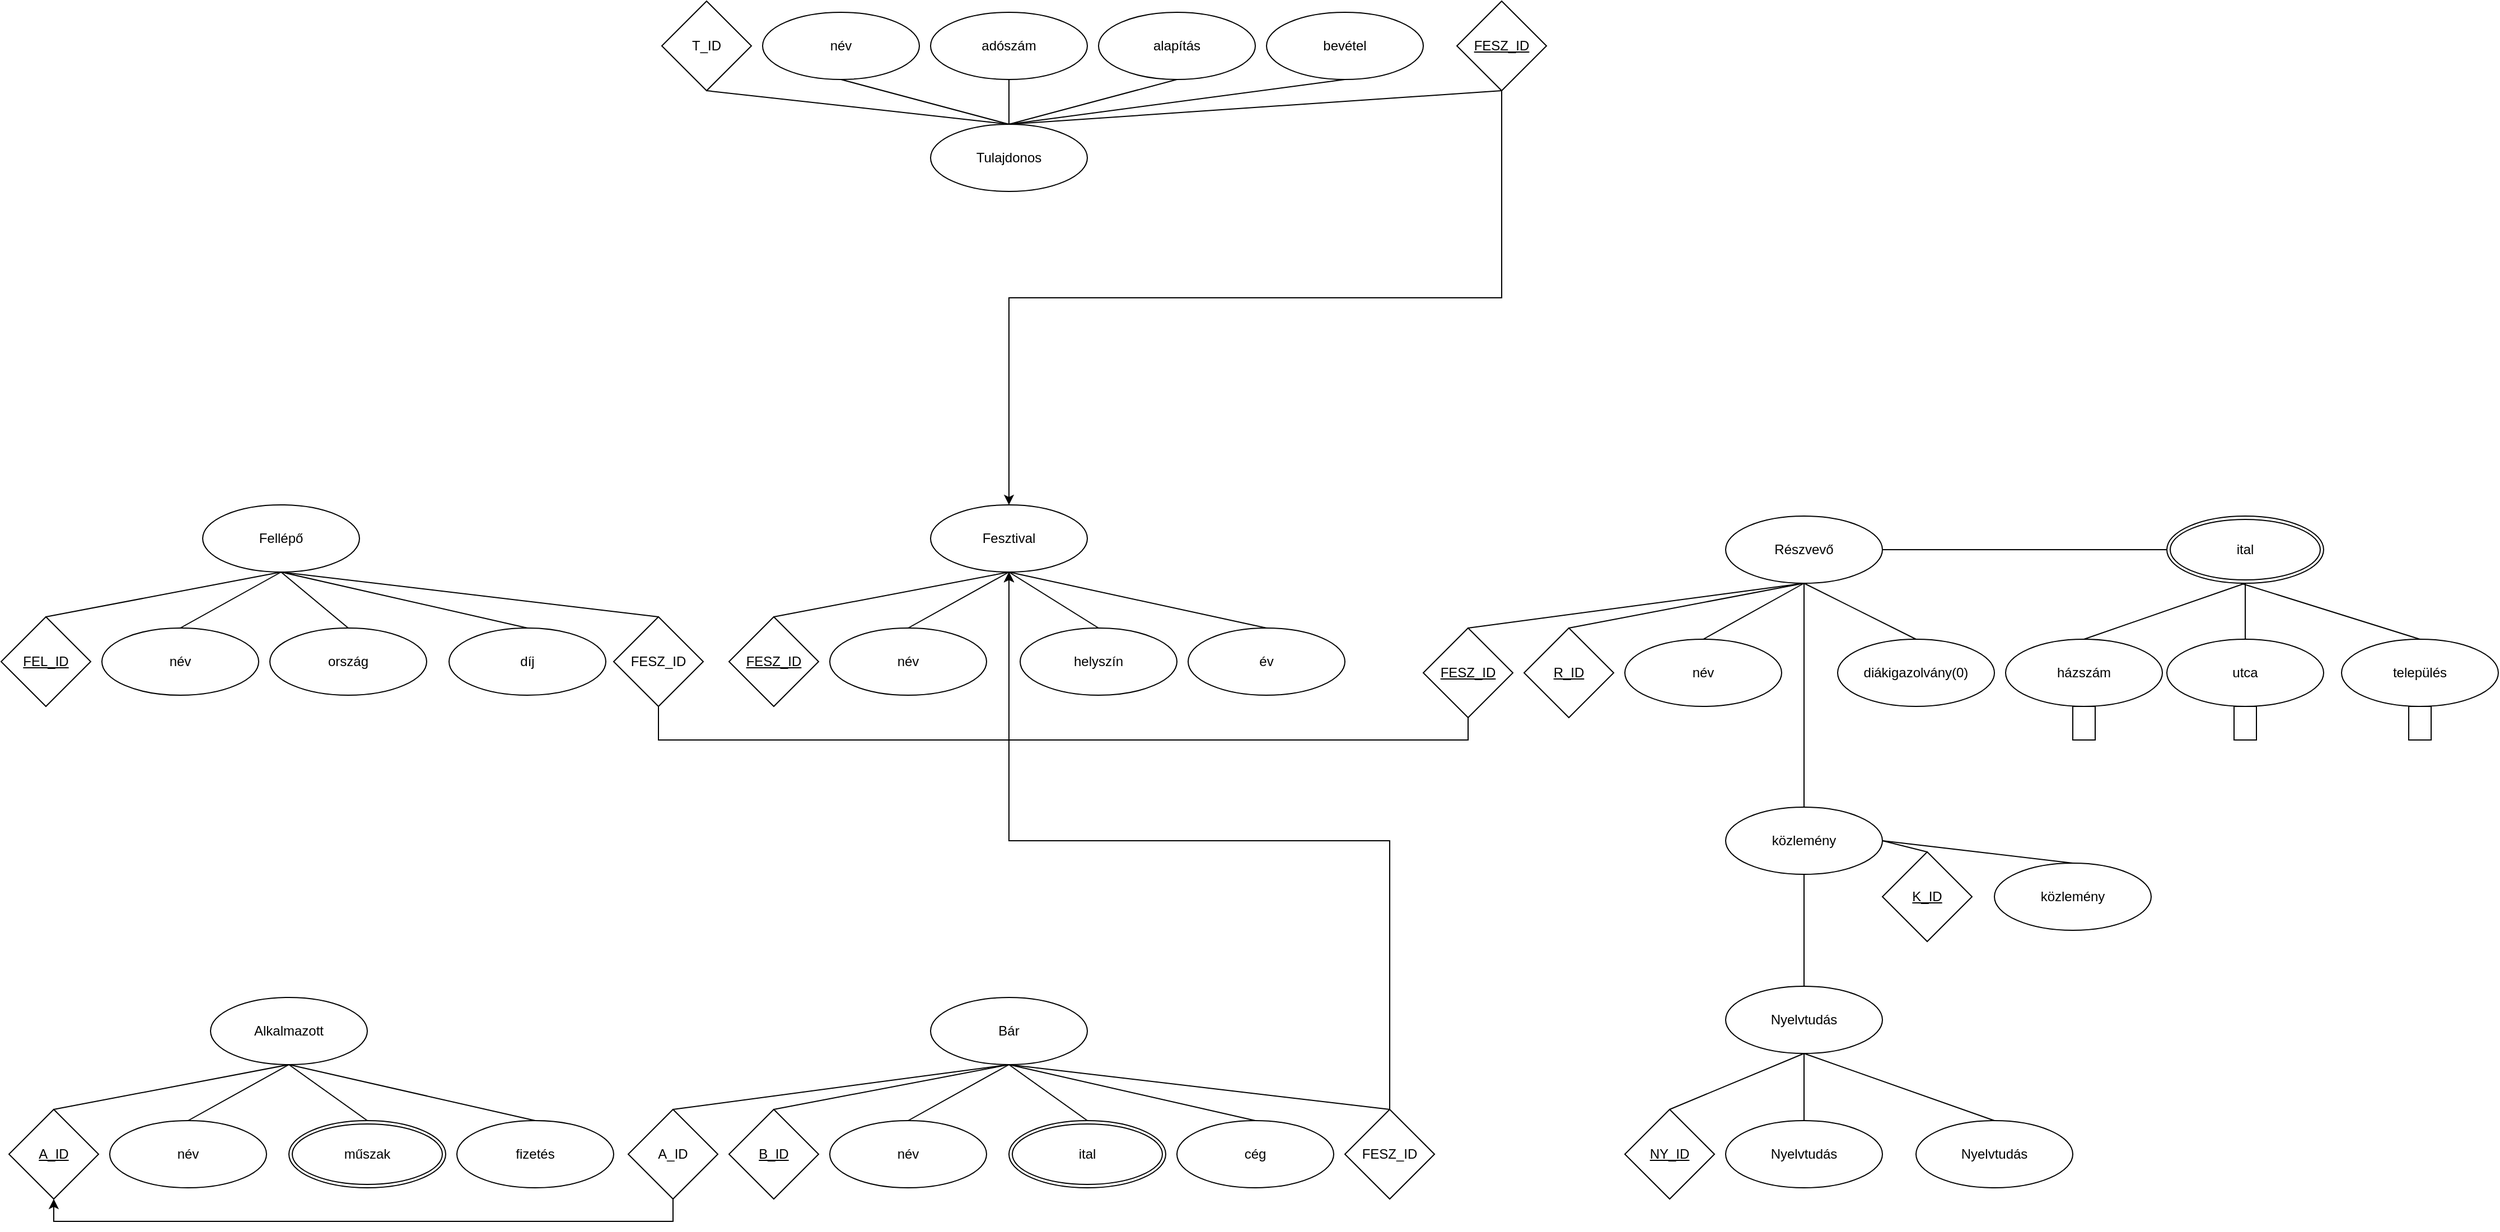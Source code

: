 <mxfile version="22.0.4" type="device">
  <diagram name="1 oldal" id="oMOHTNiDXLZ4Tq5TGuen">
    <mxGraphModel dx="3217" dy="2486" grid="1" gridSize="10" guides="1" tooltips="1" connect="1" arrows="1" fold="1" page="1" pageScale="1" pageWidth="827" pageHeight="1169" math="0" shadow="0">
      <root>
        <mxCell id="0" />
        <mxCell id="1" parent="0" />
        <mxCell id="49Yj8wFPE6s808hMDjLJ-2" value="Fesztival" style="ellipse;whiteSpace=wrap;html=1;" vertex="1" parent="1">
          <mxGeometry x="410" y="300" width="140" height="60" as="geometry" />
        </mxCell>
        <mxCell id="49Yj8wFPE6s808hMDjLJ-4" value="" style="endArrow=none;html=1;rounded=0;exitX=0.5;exitY=0;exitDx=0;exitDy=0;entryX=0.5;entryY=1;entryDx=0;entryDy=0;" edge="1" parent="1" source="49Yj8wFPE6s808hMDjLJ-15" target="49Yj8wFPE6s808hMDjLJ-2">
          <mxGeometry width="50" height="50" relative="1" as="geometry">
            <mxPoint x="270" y="400" as="sourcePoint" />
            <mxPoint x="510" y="560" as="targetPoint" />
          </mxGeometry>
        </mxCell>
        <mxCell id="49Yj8wFPE6s808hMDjLJ-6" value="" style="endArrow=none;html=1;rounded=0;exitX=0.5;exitY=0;exitDx=0;exitDy=0;entryX=0.5;entryY=1;entryDx=0;entryDy=0;" edge="1" parent="1" source="49Yj8wFPE6s808hMDjLJ-16" target="49Yj8wFPE6s808hMDjLJ-2">
          <mxGeometry width="50" height="50" relative="1" as="geometry">
            <mxPoint x="400" y="400" as="sourcePoint" />
            <mxPoint x="510" y="560" as="targetPoint" />
          </mxGeometry>
        </mxCell>
        <mxCell id="49Yj8wFPE6s808hMDjLJ-9" value="" style="endArrow=none;html=1;rounded=0;exitX=0.5;exitY=0;exitDx=0;exitDy=0;entryX=0.5;entryY=1;entryDx=0;entryDy=0;" edge="1" parent="1" source="49Yj8wFPE6s808hMDjLJ-17" target="49Yj8wFPE6s808hMDjLJ-2">
          <mxGeometry width="50" height="50" relative="1" as="geometry">
            <mxPoint x="530" y="400" as="sourcePoint" />
            <mxPoint x="510" y="560" as="targetPoint" />
          </mxGeometry>
        </mxCell>
        <mxCell id="49Yj8wFPE6s808hMDjLJ-11" value="" style="endArrow=none;html=1;rounded=0;exitX=0.5;exitY=0;exitDx=0;exitDy=0;entryX=0.5;entryY=1;entryDx=0;entryDy=0;" edge="1" parent="1" source="49Yj8wFPE6s808hMDjLJ-18" target="49Yj8wFPE6s808hMDjLJ-2">
          <mxGeometry width="50" height="50" relative="1" as="geometry">
            <mxPoint x="660" y="400" as="sourcePoint" />
            <mxPoint x="510" y="560" as="targetPoint" />
          </mxGeometry>
        </mxCell>
        <mxCell id="49Yj8wFPE6s808hMDjLJ-15" value="&lt;u&gt;FESZ_ID&lt;/u&gt;" style="rhombus;whiteSpace=wrap;html=1;" vertex="1" parent="1">
          <mxGeometry x="230" y="400" width="80" height="80" as="geometry" />
        </mxCell>
        <mxCell id="49Yj8wFPE6s808hMDjLJ-16" value="név" style="ellipse;whiteSpace=wrap;html=1;" vertex="1" parent="1">
          <mxGeometry x="320" y="410" width="140" height="60" as="geometry" />
        </mxCell>
        <mxCell id="49Yj8wFPE6s808hMDjLJ-17" value="helyszín" style="ellipse;whiteSpace=wrap;html=1;" vertex="1" parent="1">
          <mxGeometry x="490" y="410" width="140" height="60" as="geometry" />
        </mxCell>
        <mxCell id="49Yj8wFPE6s808hMDjLJ-18" value="év" style="ellipse;whiteSpace=wrap;html=1;" vertex="1" parent="1">
          <mxGeometry x="640" y="410" width="140" height="60" as="geometry" />
        </mxCell>
        <mxCell id="49Yj8wFPE6s808hMDjLJ-19" value="Fellépő" style="ellipse;whiteSpace=wrap;html=1;" vertex="1" parent="1">
          <mxGeometry x="-240" y="300" width="140" height="60" as="geometry" />
        </mxCell>
        <mxCell id="49Yj8wFPE6s808hMDjLJ-20" value="" style="endArrow=none;html=1;rounded=0;exitX=0.5;exitY=0;exitDx=0;exitDy=0;entryX=0.5;entryY=1;entryDx=0;entryDy=0;" edge="1" parent="1" source="49Yj8wFPE6s808hMDjLJ-24" target="49Yj8wFPE6s808hMDjLJ-19">
          <mxGeometry width="50" height="50" relative="1" as="geometry">
            <mxPoint x="-380" y="400" as="sourcePoint" />
            <mxPoint x="-140" y="560" as="targetPoint" />
          </mxGeometry>
        </mxCell>
        <mxCell id="49Yj8wFPE6s808hMDjLJ-21" value="" style="endArrow=none;html=1;rounded=0;exitX=0.5;exitY=0;exitDx=0;exitDy=0;entryX=0.5;entryY=1;entryDx=0;entryDy=0;" edge="1" parent="1" source="49Yj8wFPE6s808hMDjLJ-25" target="49Yj8wFPE6s808hMDjLJ-19">
          <mxGeometry width="50" height="50" relative="1" as="geometry">
            <mxPoint x="-250" y="400" as="sourcePoint" />
            <mxPoint x="-140" y="560" as="targetPoint" />
          </mxGeometry>
        </mxCell>
        <mxCell id="49Yj8wFPE6s808hMDjLJ-22" value="" style="endArrow=none;html=1;rounded=0;exitX=0.5;exitY=0;exitDx=0;exitDy=0;entryX=0.5;entryY=1;entryDx=0;entryDy=0;" edge="1" parent="1" source="49Yj8wFPE6s808hMDjLJ-26" target="49Yj8wFPE6s808hMDjLJ-19">
          <mxGeometry width="50" height="50" relative="1" as="geometry">
            <mxPoint x="-120" y="400" as="sourcePoint" />
            <mxPoint x="-140" y="560" as="targetPoint" />
          </mxGeometry>
        </mxCell>
        <mxCell id="49Yj8wFPE6s808hMDjLJ-23" value="" style="endArrow=none;html=1;rounded=0;exitX=0.5;exitY=0;exitDx=0;exitDy=0;entryX=0.5;entryY=1;entryDx=0;entryDy=0;" edge="1" parent="1" source="49Yj8wFPE6s808hMDjLJ-27" target="49Yj8wFPE6s808hMDjLJ-19">
          <mxGeometry width="50" height="50" relative="1" as="geometry">
            <mxPoint x="10" y="400" as="sourcePoint" />
            <mxPoint x="-140" y="560" as="targetPoint" />
          </mxGeometry>
        </mxCell>
        <mxCell id="49Yj8wFPE6s808hMDjLJ-24" value="&lt;u&gt;FEL_ID&lt;/u&gt;" style="rhombus;whiteSpace=wrap;html=1;" vertex="1" parent="1">
          <mxGeometry x="-420" y="400" width="80" height="80" as="geometry" />
        </mxCell>
        <mxCell id="49Yj8wFPE6s808hMDjLJ-25" value="név" style="ellipse;whiteSpace=wrap;html=1;" vertex="1" parent="1">
          <mxGeometry x="-330" y="410" width="140" height="60" as="geometry" />
        </mxCell>
        <mxCell id="49Yj8wFPE6s808hMDjLJ-26" value="ország" style="ellipse;whiteSpace=wrap;html=1;" vertex="1" parent="1">
          <mxGeometry x="-180" y="410" width="140" height="60" as="geometry" />
        </mxCell>
        <mxCell id="49Yj8wFPE6s808hMDjLJ-27" value="díj" style="ellipse;whiteSpace=wrap;html=1;" vertex="1" parent="1">
          <mxGeometry x="-20" y="410" width="140" height="60" as="geometry" />
        </mxCell>
        <mxCell id="49Yj8wFPE6s808hMDjLJ-44" style="edgeStyle=orthogonalEdgeStyle;rounded=0;orthogonalLoop=1;jettySize=auto;html=1;exitX=0.5;exitY=0;exitDx=0;exitDy=0;entryX=0.5;entryY=1;entryDx=0;entryDy=0;endArrow=none;endFill=0;" edge="1" parent="1" source="49Yj8wFPE6s808hMDjLJ-30" target="49Yj8wFPE6s808hMDjLJ-33">
          <mxGeometry relative="1" as="geometry" />
        </mxCell>
        <mxCell id="49Yj8wFPE6s808hMDjLJ-30" value="Tulajdonos" style="ellipse;whiteSpace=wrap;html=1;" vertex="1" parent="1">
          <mxGeometry x="410" y="-40" width="140" height="60" as="geometry" />
        </mxCell>
        <mxCell id="49Yj8wFPE6s808hMDjLJ-31" value="T_ID" style="rhombus;whiteSpace=wrap;html=1;" vertex="1" parent="1">
          <mxGeometry x="170" y="-150" width="80" height="80" as="geometry" />
        </mxCell>
        <mxCell id="49Yj8wFPE6s808hMDjLJ-32" value="név" style="ellipse;whiteSpace=wrap;html=1;" vertex="1" parent="1">
          <mxGeometry x="260" y="-140" width="140" height="60" as="geometry" />
        </mxCell>
        <mxCell id="49Yj8wFPE6s808hMDjLJ-43" style="edgeStyle=orthogonalEdgeStyle;rounded=0;orthogonalLoop=1;jettySize=auto;html=1;exitX=0.5;exitY=1;exitDx=0;exitDy=0;entryX=0.5;entryY=0;entryDx=0;entryDy=0;strokeColor=none;" edge="1" parent="1" source="49Yj8wFPE6s808hMDjLJ-33" target="49Yj8wFPE6s808hMDjLJ-30">
          <mxGeometry relative="1" as="geometry" />
        </mxCell>
        <mxCell id="49Yj8wFPE6s808hMDjLJ-33" value="adószám" style="ellipse;whiteSpace=wrap;html=1;" vertex="1" parent="1">
          <mxGeometry x="410" y="-140" width="140" height="60" as="geometry" />
        </mxCell>
        <mxCell id="49Yj8wFPE6s808hMDjLJ-34" value="alapítás" style="ellipse;whiteSpace=wrap;html=1;" vertex="1" parent="1">
          <mxGeometry x="560" y="-140" width="140" height="60" as="geometry" />
        </mxCell>
        <mxCell id="49Yj8wFPE6s808hMDjLJ-35" value="bevétel" style="ellipse;whiteSpace=wrap;html=1;" vertex="1" parent="1">
          <mxGeometry x="710" y="-140" width="140" height="60" as="geometry" />
        </mxCell>
        <mxCell id="49Yj8wFPE6s808hMDjLJ-36" value="" style="endArrow=none;html=1;rounded=0;exitX=0.5;exitY=0;exitDx=0;exitDy=0;entryX=0.5;entryY=1;entryDx=0;entryDy=0;" edge="1" parent="1" source="49Yj8wFPE6s808hMDjLJ-30" target="49Yj8wFPE6s808hMDjLJ-31">
          <mxGeometry width="50" height="50" relative="1" as="geometry">
            <mxPoint x="460" y="350" as="sourcePoint" />
            <mxPoint x="510" y="300" as="targetPoint" />
          </mxGeometry>
        </mxCell>
        <mxCell id="49Yj8wFPE6s808hMDjLJ-46" value="" style="endArrow=none;html=1;rounded=0;exitX=0.5;exitY=1;exitDx=0;exitDy=0;" edge="1" parent="1" source="49Yj8wFPE6s808hMDjLJ-32">
          <mxGeometry width="50" height="50" relative="1" as="geometry">
            <mxPoint x="460" y="350" as="sourcePoint" />
            <mxPoint x="480" y="-40" as="targetPoint" />
          </mxGeometry>
        </mxCell>
        <mxCell id="49Yj8wFPE6s808hMDjLJ-47" value="" style="endArrow=none;html=1;rounded=0;exitX=0.5;exitY=1;exitDx=0;exitDy=0;" edge="1" parent="1" source="49Yj8wFPE6s808hMDjLJ-34">
          <mxGeometry width="50" height="50" relative="1" as="geometry">
            <mxPoint x="460" y="350" as="sourcePoint" />
            <mxPoint x="480" y="-40" as="targetPoint" />
          </mxGeometry>
        </mxCell>
        <mxCell id="49Yj8wFPE6s808hMDjLJ-48" value="" style="endArrow=none;html=1;rounded=0;exitX=0.5;exitY=1;exitDx=0;exitDy=0;entryX=0.5;entryY=0;entryDx=0;entryDy=0;" edge="1" parent="1" source="49Yj8wFPE6s808hMDjLJ-35" target="49Yj8wFPE6s808hMDjLJ-30">
          <mxGeometry width="50" height="50" relative="1" as="geometry">
            <mxPoint x="460" y="350" as="sourcePoint" />
            <mxPoint x="510" y="300" as="targetPoint" />
          </mxGeometry>
        </mxCell>
        <mxCell id="49Yj8wFPE6s808hMDjLJ-49" value="Bár" style="ellipse;whiteSpace=wrap;html=1;" vertex="1" parent="1">
          <mxGeometry x="410" y="740" width="140" height="60" as="geometry" />
        </mxCell>
        <mxCell id="49Yj8wFPE6s808hMDjLJ-50" value="" style="endArrow=none;html=1;rounded=0;exitX=0.5;exitY=0;exitDx=0;exitDy=0;entryX=0.5;entryY=1;entryDx=0;entryDy=0;" edge="1" parent="1" source="49Yj8wFPE6s808hMDjLJ-54" target="49Yj8wFPE6s808hMDjLJ-49">
          <mxGeometry width="50" height="50" relative="1" as="geometry">
            <mxPoint x="270" y="840" as="sourcePoint" />
            <mxPoint x="510" y="1000" as="targetPoint" />
          </mxGeometry>
        </mxCell>
        <mxCell id="49Yj8wFPE6s808hMDjLJ-51" value="" style="endArrow=none;html=1;rounded=0;exitX=0.5;exitY=0;exitDx=0;exitDy=0;entryX=0.5;entryY=1;entryDx=0;entryDy=0;" edge="1" parent="1" source="49Yj8wFPE6s808hMDjLJ-55" target="49Yj8wFPE6s808hMDjLJ-49">
          <mxGeometry width="50" height="50" relative="1" as="geometry">
            <mxPoint x="400" y="840" as="sourcePoint" />
            <mxPoint x="510" y="1000" as="targetPoint" />
          </mxGeometry>
        </mxCell>
        <mxCell id="49Yj8wFPE6s808hMDjLJ-52" value="" style="endArrow=none;html=1;rounded=0;exitX=0.5;exitY=0;exitDx=0;exitDy=0;entryX=0.5;entryY=1;entryDx=0;entryDy=0;" edge="1" parent="1" source="49Yj8wFPE6s808hMDjLJ-58" target="49Yj8wFPE6s808hMDjLJ-49">
          <mxGeometry width="50" height="50" relative="1" as="geometry">
            <mxPoint x="540" y="850" as="sourcePoint" />
            <mxPoint x="510" y="1000" as="targetPoint" />
          </mxGeometry>
        </mxCell>
        <mxCell id="49Yj8wFPE6s808hMDjLJ-53" value="" style="endArrow=none;html=1;rounded=0;exitX=0.5;exitY=0;exitDx=0;exitDy=0;entryX=0.5;entryY=1;entryDx=0;entryDy=0;" edge="1" parent="1" source="49Yj8wFPE6s808hMDjLJ-57" target="49Yj8wFPE6s808hMDjLJ-49">
          <mxGeometry width="50" height="50" relative="1" as="geometry">
            <mxPoint x="660" y="840" as="sourcePoint" />
            <mxPoint x="510" y="1000" as="targetPoint" />
          </mxGeometry>
        </mxCell>
        <mxCell id="49Yj8wFPE6s808hMDjLJ-54" value="&lt;u&gt;B_ID&lt;/u&gt;" style="rhombus;whiteSpace=wrap;html=1;" vertex="1" parent="1">
          <mxGeometry x="230" y="840" width="80" height="80" as="geometry" />
        </mxCell>
        <mxCell id="49Yj8wFPE6s808hMDjLJ-55" value="név" style="ellipse;whiteSpace=wrap;html=1;" vertex="1" parent="1">
          <mxGeometry x="320" y="850" width="140" height="60" as="geometry" />
        </mxCell>
        <mxCell id="49Yj8wFPE6s808hMDjLJ-57" value="cég" style="ellipse;whiteSpace=wrap;html=1;" vertex="1" parent="1">
          <mxGeometry x="630" y="850" width="140" height="60" as="geometry" />
        </mxCell>
        <mxCell id="49Yj8wFPE6s808hMDjLJ-58" value="ital" style="ellipse;shape=doubleEllipse;margin=3;whiteSpace=wrap;html=1;align=center;" vertex="1" parent="1">
          <mxGeometry x="480" y="850" width="140" height="60" as="geometry" />
        </mxCell>
        <mxCell id="49Yj8wFPE6s808hMDjLJ-59" value="Alkalmazott" style="ellipse;whiteSpace=wrap;html=1;" vertex="1" parent="1">
          <mxGeometry x="-233" y="740" width="140" height="60" as="geometry" />
        </mxCell>
        <mxCell id="49Yj8wFPE6s808hMDjLJ-60" value="" style="endArrow=none;html=1;rounded=0;exitX=0.5;exitY=0;exitDx=0;exitDy=0;entryX=0.5;entryY=1;entryDx=0;entryDy=0;" edge="1" parent="1" source="49Yj8wFPE6s808hMDjLJ-64" target="49Yj8wFPE6s808hMDjLJ-59">
          <mxGeometry width="50" height="50" relative="1" as="geometry">
            <mxPoint x="-373" y="840" as="sourcePoint" />
            <mxPoint x="-133" y="1000" as="targetPoint" />
          </mxGeometry>
        </mxCell>
        <mxCell id="49Yj8wFPE6s808hMDjLJ-61" value="" style="endArrow=none;html=1;rounded=0;exitX=0.5;exitY=0;exitDx=0;exitDy=0;entryX=0.5;entryY=1;entryDx=0;entryDy=0;" edge="1" parent="1" source="49Yj8wFPE6s808hMDjLJ-65" target="49Yj8wFPE6s808hMDjLJ-59">
          <mxGeometry width="50" height="50" relative="1" as="geometry">
            <mxPoint x="-243" y="840" as="sourcePoint" />
            <mxPoint x="-133" y="1000" as="targetPoint" />
          </mxGeometry>
        </mxCell>
        <mxCell id="49Yj8wFPE6s808hMDjLJ-62" value="" style="endArrow=none;html=1;rounded=0;exitX=0.5;exitY=0;exitDx=0;exitDy=0;entryX=0.5;entryY=1;entryDx=0;entryDy=0;" edge="1" parent="1" source="49Yj8wFPE6s808hMDjLJ-67" target="49Yj8wFPE6s808hMDjLJ-59">
          <mxGeometry width="50" height="50" relative="1" as="geometry">
            <mxPoint x="-103" y="850" as="sourcePoint" />
            <mxPoint x="-133" y="1000" as="targetPoint" />
          </mxGeometry>
        </mxCell>
        <mxCell id="49Yj8wFPE6s808hMDjLJ-63" value="" style="endArrow=none;html=1;rounded=0;exitX=0.5;exitY=0;exitDx=0;exitDy=0;entryX=0.5;entryY=1;entryDx=0;entryDy=0;" edge="1" parent="1" source="49Yj8wFPE6s808hMDjLJ-66" target="49Yj8wFPE6s808hMDjLJ-59">
          <mxGeometry width="50" height="50" relative="1" as="geometry">
            <mxPoint x="17" y="840" as="sourcePoint" />
            <mxPoint x="-133" y="1000" as="targetPoint" />
          </mxGeometry>
        </mxCell>
        <mxCell id="49Yj8wFPE6s808hMDjLJ-64" value="&lt;u&gt;A_ID&lt;/u&gt;" style="rhombus;whiteSpace=wrap;html=1;" vertex="1" parent="1">
          <mxGeometry x="-413" y="840" width="80" height="80" as="geometry" />
        </mxCell>
        <mxCell id="49Yj8wFPE6s808hMDjLJ-65" value="név" style="ellipse;whiteSpace=wrap;html=1;" vertex="1" parent="1">
          <mxGeometry x="-323" y="850" width="140" height="60" as="geometry" />
        </mxCell>
        <mxCell id="49Yj8wFPE6s808hMDjLJ-66" value="fizetés" style="ellipse;whiteSpace=wrap;html=1;" vertex="1" parent="1">
          <mxGeometry x="-13" y="850" width="140" height="60" as="geometry" />
        </mxCell>
        <mxCell id="49Yj8wFPE6s808hMDjLJ-67" value="műszak" style="ellipse;shape=doubleEllipse;margin=3;whiteSpace=wrap;html=1;align=center;" vertex="1" parent="1">
          <mxGeometry x="-163" y="850" width="140" height="60" as="geometry" />
        </mxCell>
        <mxCell id="49Yj8wFPE6s808hMDjLJ-68" value="Részvevő" style="ellipse;whiteSpace=wrap;html=1;" vertex="1" parent="1">
          <mxGeometry x="1120" y="310" width="140" height="60" as="geometry" />
        </mxCell>
        <mxCell id="49Yj8wFPE6s808hMDjLJ-69" value="" style="endArrow=none;html=1;rounded=0;exitX=0.5;exitY=0;exitDx=0;exitDy=0;entryX=0.5;entryY=1;entryDx=0;entryDy=0;" edge="1" parent="1" source="49Yj8wFPE6s808hMDjLJ-73" target="49Yj8wFPE6s808hMDjLJ-68">
          <mxGeometry width="50" height="50" relative="1" as="geometry">
            <mxPoint x="980" y="410" as="sourcePoint" />
            <mxPoint x="1220" y="570" as="targetPoint" />
          </mxGeometry>
        </mxCell>
        <mxCell id="49Yj8wFPE6s808hMDjLJ-70" value="" style="endArrow=none;html=1;rounded=0;exitX=0.5;exitY=0;exitDx=0;exitDy=0;entryX=0.5;entryY=1;entryDx=0;entryDy=0;" edge="1" parent="1" source="49Yj8wFPE6s808hMDjLJ-74" target="49Yj8wFPE6s808hMDjLJ-68">
          <mxGeometry width="50" height="50" relative="1" as="geometry">
            <mxPoint x="1110" y="410" as="sourcePoint" />
            <mxPoint x="1220" y="570" as="targetPoint" />
          </mxGeometry>
        </mxCell>
        <mxCell id="49Yj8wFPE6s808hMDjLJ-71" value="" style="endArrow=none;html=1;rounded=0;exitX=0.5;exitY=0;exitDx=0;exitDy=0;entryX=0.5;entryY=1;entryDx=0;entryDy=0;" edge="1" parent="1" source="49Yj8wFPE6s808hMDjLJ-75" target="49Yj8wFPE6s808hMDjLJ-68">
          <mxGeometry width="50" height="50" relative="1" as="geometry">
            <mxPoint x="1240" y="410" as="sourcePoint" />
            <mxPoint x="1220" y="570" as="targetPoint" />
          </mxGeometry>
        </mxCell>
        <mxCell id="49Yj8wFPE6s808hMDjLJ-72" value="" style="endArrow=none;html=1;rounded=0;exitX=0;exitY=0.5;exitDx=0;exitDy=0;entryX=1;entryY=0.5;entryDx=0;entryDy=0;" edge="1" parent="1" target="49Yj8wFPE6s808hMDjLJ-68">
          <mxGeometry width="50" height="50" relative="1" as="geometry">
            <mxPoint x="1514" y="340" as="sourcePoint" />
            <mxPoint x="1220" y="570" as="targetPoint" />
          </mxGeometry>
        </mxCell>
        <mxCell id="49Yj8wFPE6s808hMDjLJ-73" value="&lt;u&gt;R_ID&lt;/u&gt;" style="rhombus;whiteSpace=wrap;html=1;" vertex="1" parent="1">
          <mxGeometry x="940" y="410" width="80" height="80" as="geometry" />
        </mxCell>
        <mxCell id="49Yj8wFPE6s808hMDjLJ-74" value="név" style="ellipse;whiteSpace=wrap;html=1;" vertex="1" parent="1">
          <mxGeometry x="1030" y="420" width="140" height="60" as="geometry" />
        </mxCell>
        <mxCell id="49Yj8wFPE6s808hMDjLJ-75" value="diákigazolvány(0)" style="ellipse;whiteSpace=wrap;html=1;" vertex="1" parent="1">
          <mxGeometry x="1220" y="420" width="140" height="60" as="geometry" />
        </mxCell>
        <mxCell id="49Yj8wFPE6s808hMDjLJ-77" value="település" style="ellipse;whiteSpace=wrap;html=1;" vertex="1" parent="1">
          <mxGeometry x="1670" y="420" width="140" height="60" as="geometry" />
        </mxCell>
        <mxCell id="49Yj8wFPE6s808hMDjLJ-78" value="utca" style="ellipse;whiteSpace=wrap;html=1;" vertex="1" parent="1">
          <mxGeometry x="1514" y="420" width="140" height="60" as="geometry" />
        </mxCell>
        <mxCell id="49Yj8wFPE6s808hMDjLJ-79" value="házszám" style="ellipse;whiteSpace=wrap;html=1;" vertex="1" parent="1">
          <mxGeometry x="1370" y="420" width="140" height="60" as="geometry" />
        </mxCell>
        <mxCell id="49Yj8wFPE6s808hMDjLJ-80" value="" style="endArrow=none;html=1;rounded=0;exitX=0.5;exitY=0;exitDx=0;exitDy=0;" edge="1" parent="1" source="49Yj8wFPE6s808hMDjLJ-77">
          <mxGeometry width="50" height="50" relative="1" as="geometry">
            <mxPoint x="980" y="490" as="sourcePoint" />
            <mxPoint x="1580" y="370" as="targetPoint" />
          </mxGeometry>
        </mxCell>
        <mxCell id="49Yj8wFPE6s808hMDjLJ-81" value="" style="endArrow=none;html=1;rounded=0;entryX=0.5;entryY=0;entryDx=0;entryDy=0;exitX=0.5;exitY=1;exitDx=0;exitDy=0;" edge="1" parent="1" target="49Yj8wFPE6s808hMDjLJ-78">
          <mxGeometry width="50" height="50" relative="1" as="geometry">
            <mxPoint x="1584" y="370" as="sourcePoint" />
            <mxPoint x="1030" y="440" as="targetPoint" />
          </mxGeometry>
        </mxCell>
        <mxCell id="49Yj8wFPE6s808hMDjLJ-82" value="" style="endArrow=none;html=1;rounded=0;exitX=0.5;exitY=1;exitDx=0;exitDy=0;entryX=0.5;entryY=0;entryDx=0;entryDy=0;" edge="1" parent="1" target="49Yj8wFPE6s808hMDjLJ-79">
          <mxGeometry width="50" height="50" relative="1" as="geometry">
            <mxPoint x="1584" y="370" as="sourcePoint" />
            <mxPoint x="1030" y="440" as="targetPoint" />
          </mxGeometry>
        </mxCell>
        <mxCell id="49Yj8wFPE6s808hMDjLJ-83" value="" style="rounded=0;whiteSpace=wrap;html=1;" vertex="1" parent="1">
          <mxGeometry x="1430" y="480" width="20" height="30" as="geometry" />
        </mxCell>
        <mxCell id="49Yj8wFPE6s808hMDjLJ-84" value="" style="rounded=0;whiteSpace=wrap;html=1;" vertex="1" parent="1">
          <mxGeometry x="1574" y="480" width="20" height="30" as="geometry" />
        </mxCell>
        <mxCell id="49Yj8wFPE6s808hMDjLJ-85" value="" style="rounded=0;whiteSpace=wrap;html=1;" vertex="1" parent="1">
          <mxGeometry x="1730" y="480" width="20" height="30" as="geometry" />
        </mxCell>
        <mxCell id="49Yj8wFPE6s808hMDjLJ-87" value="" style="endArrow=none;html=1;rounded=0;exitX=0.5;exitY=1;exitDx=0;exitDy=0;entryX=0.5;entryY=0;entryDx=0;entryDy=0;" edge="1" parent="1" source="49Yj8wFPE6s808hMDjLJ-78" target="49Yj8wFPE6s808hMDjLJ-84">
          <mxGeometry width="50" height="50" relative="1" as="geometry">
            <mxPoint x="1450" y="470" as="sourcePoint" />
            <mxPoint x="1450" y="490" as="targetPoint" />
          </mxGeometry>
        </mxCell>
        <mxCell id="49Yj8wFPE6s808hMDjLJ-88" value="" style="endArrow=none;html=1;rounded=0;exitX=0.5;exitY=1;exitDx=0;exitDy=0;entryX=0.5;entryY=0;entryDx=0;entryDy=0;" edge="1" parent="1" source="49Yj8wFPE6s808hMDjLJ-77" target="49Yj8wFPE6s808hMDjLJ-85">
          <mxGeometry width="50" height="50" relative="1" as="geometry">
            <mxPoint x="1460" y="480" as="sourcePoint" />
            <mxPoint x="1460" y="500" as="targetPoint" />
          </mxGeometry>
        </mxCell>
        <mxCell id="49Yj8wFPE6s808hMDjLJ-93" value="" style="endArrow=none;html=1;rounded=0;exitX=0.5;exitY=0;exitDx=0;exitDy=0;entryX=0.5;entryY=1;entryDx=0;entryDy=0;" edge="1" parent="1" source="49Yj8wFPE6s808hMDjLJ-83" target="49Yj8wFPE6s808hMDjLJ-79">
          <mxGeometry width="50" height="50" relative="1" as="geometry">
            <mxPoint x="980" y="350" as="sourcePoint" />
            <mxPoint x="1030" y="300" as="targetPoint" />
          </mxGeometry>
        </mxCell>
        <mxCell id="49Yj8wFPE6s808hMDjLJ-96" style="edgeStyle=orthogonalEdgeStyle;rounded=0;orthogonalLoop=1;jettySize=auto;html=1;exitX=0.5;exitY=1;exitDx=0;exitDy=0;" edge="1" parent="1" source="49Yj8wFPE6s808hMDjLJ-95">
          <mxGeometry relative="1" as="geometry">
            <mxPoint x="480" y="360" as="targetPoint" />
            <Array as="points">
              <mxPoint x="167" y="510" />
              <mxPoint x="480" y="510" />
            </Array>
          </mxGeometry>
        </mxCell>
        <mxCell id="49Yj8wFPE6s808hMDjLJ-95" value="FESZ_ID" style="rhombus;whiteSpace=wrap;html=1;" vertex="1" parent="1">
          <mxGeometry x="127" y="400" width="80" height="80" as="geometry" />
        </mxCell>
        <mxCell id="49Yj8wFPE6s808hMDjLJ-97" value="" style="endArrow=none;html=1;rounded=0;exitX=0.5;exitY=0;exitDx=0;exitDy=0;entryX=0.5;entryY=1;entryDx=0;entryDy=0;" edge="1" parent="1" source="49Yj8wFPE6s808hMDjLJ-95" target="49Yj8wFPE6s808hMDjLJ-19">
          <mxGeometry width="50" height="50" relative="1" as="geometry">
            <mxPoint x="10" y="780" as="sourcePoint" />
            <mxPoint x="60" y="730" as="targetPoint" />
          </mxGeometry>
        </mxCell>
        <mxCell id="49Yj8wFPE6s808hMDjLJ-99" style="edgeStyle=orthogonalEdgeStyle;rounded=0;orthogonalLoop=1;jettySize=auto;html=1;exitX=0.5;exitY=1;exitDx=0;exitDy=0;" edge="1" parent="1" source="49Yj8wFPE6s808hMDjLJ-98" target="49Yj8wFPE6s808hMDjLJ-2">
          <mxGeometry relative="1" as="geometry" />
        </mxCell>
        <mxCell id="49Yj8wFPE6s808hMDjLJ-98" value="&lt;u&gt;FESZ_ID&lt;/u&gt;" style="rhombus;whiteSpace=wrap;html=1;" vertex="1" parent="1">
          <mxGeometry x="850" y="410" width="80" height="80" as="geometry" />
        </mxCell>
        <mxCell id="49Yj8wFPE6s808hMDjLJ-100" value="" style="endArrow=none;html=1;rounded=0;exitX=0.5;exitY=0;exitDx=0;exitDy=0;entryX=0.5;entryY=1;entryDx=0;entryDy=0;" edge="1" parent="1" source="49Yj8wFPE6s808hMDjLJ-98" target="49Yj8wFPE6s808hMDjLJ-68">
          <mxGeometry width="50" height="50" relative="1" as="geometry">
            <mxPoint x="1090" y="350" as="sourcePoint" />
            <mxPoint x="1140" y="300" as="targetPoint" />
          </mxGeometry>
        </mxCell>
        <mxCell id="49Yj8wFPE6s808hMDjLJ-104" value="ital" style="ellipse;shape=doubleEllipse;margin=3;whiteSpace=wrap;html=1;align=center;" vertex="1" parent="1">
          <mxGeometry x="1514" y="310" width="140" height="60" as="geometry" />
        </mxCell>
        <mxCell id="49Yj8wFPE6s808hMDjLJ-107" style="edgeStyle=orthogonalEdgeStyle;rounded=0;orthogonalLoop=1;jettySize=auto;html=1;exitX=0.5;exitY=0;exitDx=0;exitDy=0;entryX=0.5;entryY=1;entryDx=0;entryDy=0;" edge="1" parent="1" source="49Yj8wFPE6s808hMDjLJ-106" target="49Yj8wFPE6s808hMDjLJ-2">
          <mxGeometry relative="1" as="geometry" />
        </mxCell>
        <mxCell id="49Yj8wFPE6s808hMDjLJ-106" value="FESZ_ID" style="rhombus;whiteSpace=wrap;html=1;" vertex="1" parent="1">
          <mxGeometry x="780" y="840" width="80" height="80" as="geometry" />
        </mxCell>
        <mxCell id="49Yj8wFPE6s808hMDjLJ-108" value="" style="endArrow=none;html=1;rounded=0;exitX=0.5;exitY=0;exitDx=0;exitDy=0;entryX=0.5;entryY=1;entryDx=0;entryDy=0;" edge="1" parent="1" source="49Yj8wFPE6s808hMDjLJ-106" target="49Yj8wFPE6s808hMDjLJ-49">
          <mxGeometry width="50" height="50" relative="1" as="geometry">
            <mxPoint x="310" y="660" as="sourcePoint" />
            <mxPoint x="360" y="610" as="targetPoint" />
          </mxGeometry>
        </mxCell>
        <mxCell id="49Yj8wFPE6s808hMDjLJ-111" style="edgeStyle=orthogonalEdgeStyle;rounded=0;orthogonalLoop=1;jettySize=auto;html=1;exitX=0.5;exitY=1;exitDx=0;exitDy=0;entryX=0.5;entryY=0;entryDx=0;entryDy=0;" edge="1" parent="1" source="49Yj8wFPE6s808hMDjLJ-109" target="49Yj8wFPE6s808hMDjLJ-2">
          <mxGeometry relative="1" as="geometry" />
        </mxCell>
        <mxCell id="49Yj8wFPE6s808hMDjLJ-109" value="&lt;u&gt;FESZ_ID&lt;/u&gt;" style="rhombus;whiteSpace=wrap;html=1;" vertex="1" parent="1">
          <mxGeometry x="880" y="-150" width="80" height="80" as="geometry" />
        </mxCell>
        <mxCell id="49Yj8wFPE6s808hMDjLJ-110" value="" style="endArrow=none;html=1;rounded=0;entryX=0.5;entryY=0;entryDx=0;entryDy=0;" edge="1" parent="1" target="49Yj8wFPE6s808hMDjLJ-30">
          <mxGeometry width="50" height="50" relative="1" as="geometry">
            <mxPoint x="920" y="-70" as="sourcePoint" />
            <mxPoint x="360" y="40" as="targetPoint" />
          </mxGeometry>
        </mxCell>
        <mxCell id="49Yj8wFPE6s808hMDjLJ-120" style="edgeStyle=orthogonalEdgeStyle;rounded=0;orthogonalLoop=1;jettySize=auto;html=1;exitX=0.5;exitY=1;exitDx=0;exitDy=0;entryX=0.5;entryY=1;entryDx=0;entryDy=0;" edge="1" parent="1" source="49Yj8wFPE6s808hMDjLJ-116" target="49Yj8wFPE6s808hMDjLJ-64">
          <mxGeometry relative="1" as="geometry" />
        </mxCell>
        <mxCell id="49Yj8wFPE6s808hMDjLJ-116" value="A_ID" style="rhombus;whiteSpace=wrap;html=1;" vertex="1" parent="1">
          <mxGeometry x="140" y="840" width="80" height="80" as="geometry" />
        </mxCell>
        <mxCell id="49Yj8wFPE6s808hMDjLJ-121" value="" style="endArrow=none;html=1;rounded=0;exitX=0.5;exitY=0;exitDx=0;exitDy=0;entryX=0.5;entryY=1;entryDx=0;entryDy=0;" edge="1" parent="1" source="49Yj8wFPE6s808hMDjLJ-116" target="49Yj8wFPE6s808hMDjLJ-49">
          <mxGeometry width="50" height="50" relative="1" as="geometry">
            <mxPoint x="310" y="660" as="sourcePoint" />
            <mxPoint x="360" y="610" as="targetPoint" />
          </mxGeometry>
        </mxCell>
        <mxCell id="49Yj8wFPE6s808hMDjLJ-122" value="Nyelvtudás" style="ellipse;whiteSpace=wrap;html=1;" vertex="1" parent="1">
          <mxGeometry x="1120" y="730" width="140" height="60" as="geometry" />
        </mxCell>
        <mxCell id="49Yj8wFPE6s808hMDjLJ-124" value="Nyelvtudás" style="ellipse;whiteSpace=wrap;html=1;" vertex="1" parent="1">
          <mxGeometry x="1120" y="850" width="140" height="60" as="geometry" />
        </mxCell>
        <mxCell id="49Yj8wFPE6s808hMDjLJ-125" value="Nyelvtudás" style="ellipse;whiteSpace=wrap;html=1;" vertex="1" parent="1">
          <mxGeometry x="1290" y="850" width="140" height="60" as="geometry" />
        </mxCell>
        <mxCell id="49Yj8wFPE6s808hMDjLJ-126" value="&lt;u&gt;NY_ID&lt;/u&gt;" style="rhombus;whiteSpace=wrap;html=1;" vertex="1" parent="1">
          <mxGeometry x="1030" y="840" width="80" height="80" as="geometry" />
        </mxCell>
        <mxCell id="49Yj8wFPE6s808hMDjLJ-128" value="" style="endArrow=none;html=1;rounded=0;exitX=0.5;exitY=0;exitDx=0;exitDy=0;entryX=0.5;entryY=1;entryDx=0;entryDy=0;" edge="1" parent="1" source="49Yj8wFPE6s808hMDjLJ-126" target="49Yj8wFPE6s808hMDjLJ-122">
          <mxGeometry width="50" height="50" relative="1" as="geometry">
            <mxPoint x="1100" y="800" as="sourcePoint" />
            <mxPoint x="1150" y="750" as="targetPoint" />
          </mxGeometry>
        </mxCell>
        <mxCell id="49Yj8wFPE6s808hMDjLJ-129" value="" style="endArrow=none;html=1;rounded=0;exitX=0.5;exitY=0;exitDx=0;exitDy=0;entryX=0.5;entryY=1;entryDx=0;entryDy=0;" edge="1" parent="1" source="49Yj8wFPE6s808hMDjLJ-124" target="49Yj8wFPE6s808hMDjLJ-122">
          <mxGeometry width="50" height="50" relative="1" as="geometry">
            <mxPoint x="1100" y="800" as="sourcePoint" />
            <mxPoint x="1150" y="750" as="targetPoint" />
          </mxGeometry>
        </mxCell>
        <mxCell id="49Yj8wFPE6s808hMDjLJ-130" value="" style="endArrow=none;html=1;rounded=0;entryX=0.5;entryY=0;entryDx=0;entryDy=0;" edge="1" parent="1" target="49Yj8wFPE6s808hMDjLJ-125">
          <mxGeometry width="50" height="50" relative="1" as="geometry">
            <mxPoint x="1190" y="790" as="sourcePoint" />
            <mxPoint x="1150" y="750" as="targetPoint" />
          </mxGeometry>
        </mxCell>
        <mxCell id="49Yj8wFPE6s808hMDjLJ-131" value="közlemény" style="ellipse;whiteSpace=wrap;html=1;" vertex="1" parent="1">
          <mxGeometry x="1120" y="570" width="140" height="60" as="geometry" />
        </mxCell>
        <mxCell id="49Yj8wFPE6s808hMDjLJ-132" value="" style="endArrow=none;html=1;rounded=0;entryX=0.5;entryY=0;entryDx=0;entryDy=0;" edge="1" parent="1" target="49Yj8wFPE6s808hMDjLJ-131">
          <mxGeometry width="50" height="50" relative="1" as="geometry">
            <mxPoint x="1190" y="370" as="sourcePoint" />
            <mxPoint x="1160" y="750" as="targetPoint" />
          </mxGeometry>
        </mxCell>
        <mxCell id="49Yj8wFPE6s808hMDjLJ-133" value="" style="endArrow=none;html=1;rounded=0;entryX=0.5;entryY=1;entryDx=0;entryDy=0;exitX=0.5;exitY=0;exitDx=0;exitDy=0;" edge="1" parent="1" source="49Yj8wFPE6s808hMDjLJ-122" target="49Yj8wFPE6s808hMDjLJ-131">
          <mxGeometry width="50" height="50" relative="1" as="geometry">
            <mxPoint x="1200" y="380" as="sourcePoint" />
            <mxPoint x="1200" y="580" as="targetPoint" />
          </mxGeometry>
        </mxCell>
        <mxCell id="49Yj8wFPE6s808hMDjLJ-134" value="&lt;u&gt;K_ID&lt;/u&gt;" style="rhombus;whiteSpace=wrap;html=1;" vertex="1" parent="1">
          <mxGeometry x="1260" y="610" width="80" height="80" as="geometry" />
        </mxCell>
        <mxCell id="49Yj8wFPE6s808hMDjLJ-135" value="közlemény" style="ellipse;whiteSpace=wrap;html=1;" vertex="1" parent="1">
          <mxGeometry x="1360" y="620" width="140" height="60" as="geometry" />
        </mxCell>
        <mxCell id="49Yj8wFPE6s808hMDjLJ-137" value="" style="endArrow=none;html=1;rounded=0;exitX=0.5;exitY=0;exitDx=0;exitDy=0;entryX=1;entryY=0.5;entryDx=0;entryDy=0;" edge="1" parent="1" source="49Yj8wFPE6s808hMDjLJ-134" target="49Yj8wFPE6s808hMDjLJ-131">
          <mxGeometry width="50" height="50" relative="1" as="geometry">
            <mxPoint x="500" y="330" as="sourcePoint" />
            <mxPoint x="550" y="280" as="targetPoint" />
          </mxGeometry>
        </mxCell>
        <mxCell id="49Yj8wFPE6s808hMDjLJ-138" value="" style="endArrow=none;html=1;rounded=0;exitX=0.5;exitY=0;exitDx=0;exitDy=0;entryX=1;entryY=0.5;entryDx=0;entryDy=0;" edge="1" parent="1" source="49Yj8wFPE6s808hMDjLJ-135" target="49Yj8wFPE6s808hMDjLJ-131">
          <mxGeometry width="50" height="50" relative="1" as="geometry">
            <mxPoint x="500" y="330" as="sourcePoint" />
            <mxPoint x="550" y="280" as="targetPoint" />
          </mxGeometry>
        </mxCell>
      </root>
    </mxGraphModel>
  </diagram>
</mxfile>
